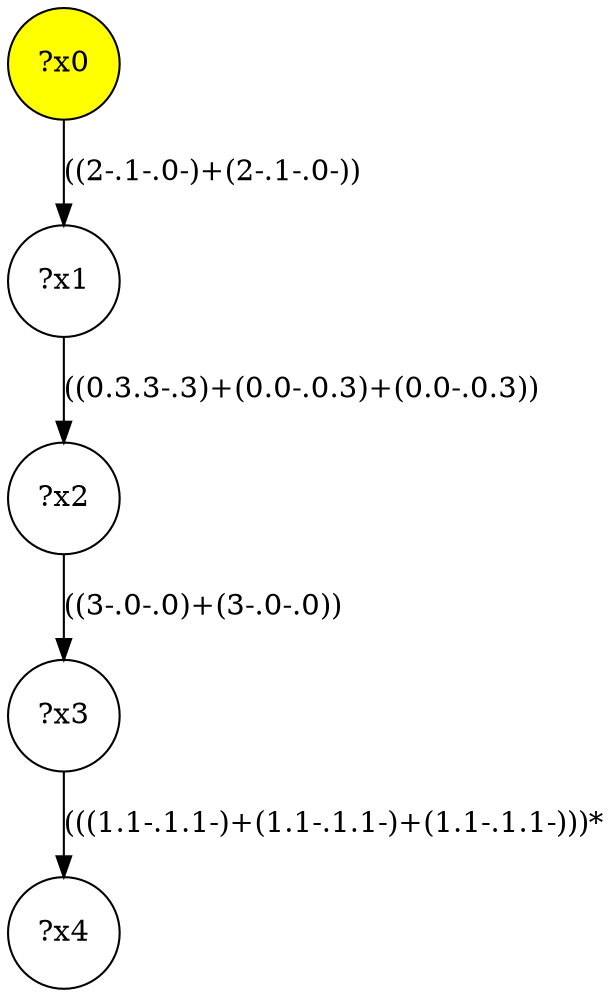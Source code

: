 digraph g {
	x0 [fillcolor="yellow", style="filled," shape=circle, label="?x0"];
	x1 [shape=circle, label="?x1"];
	x0 -> x1 [label="((2-.1-.0-)+(2-.1-.0-))"];
	x2 [shape=circle, label="?x2"];
	x1 -> x2 [label="((0.3.3-.3)+(0.0-.0.3)+(0.0-.0.3))"];
	x3 [shape=circle, label="?x3"];
	x2 -> x3 [label="((3-.0-.0)+(3-.0-.0))"];
	x4 [shape=circle, label="?x4"];
	x3 -> x4 [label="(((1.1-.1.1-)+(1.1-.1.1-)+(1.1-.1.1-)))*"];
}
